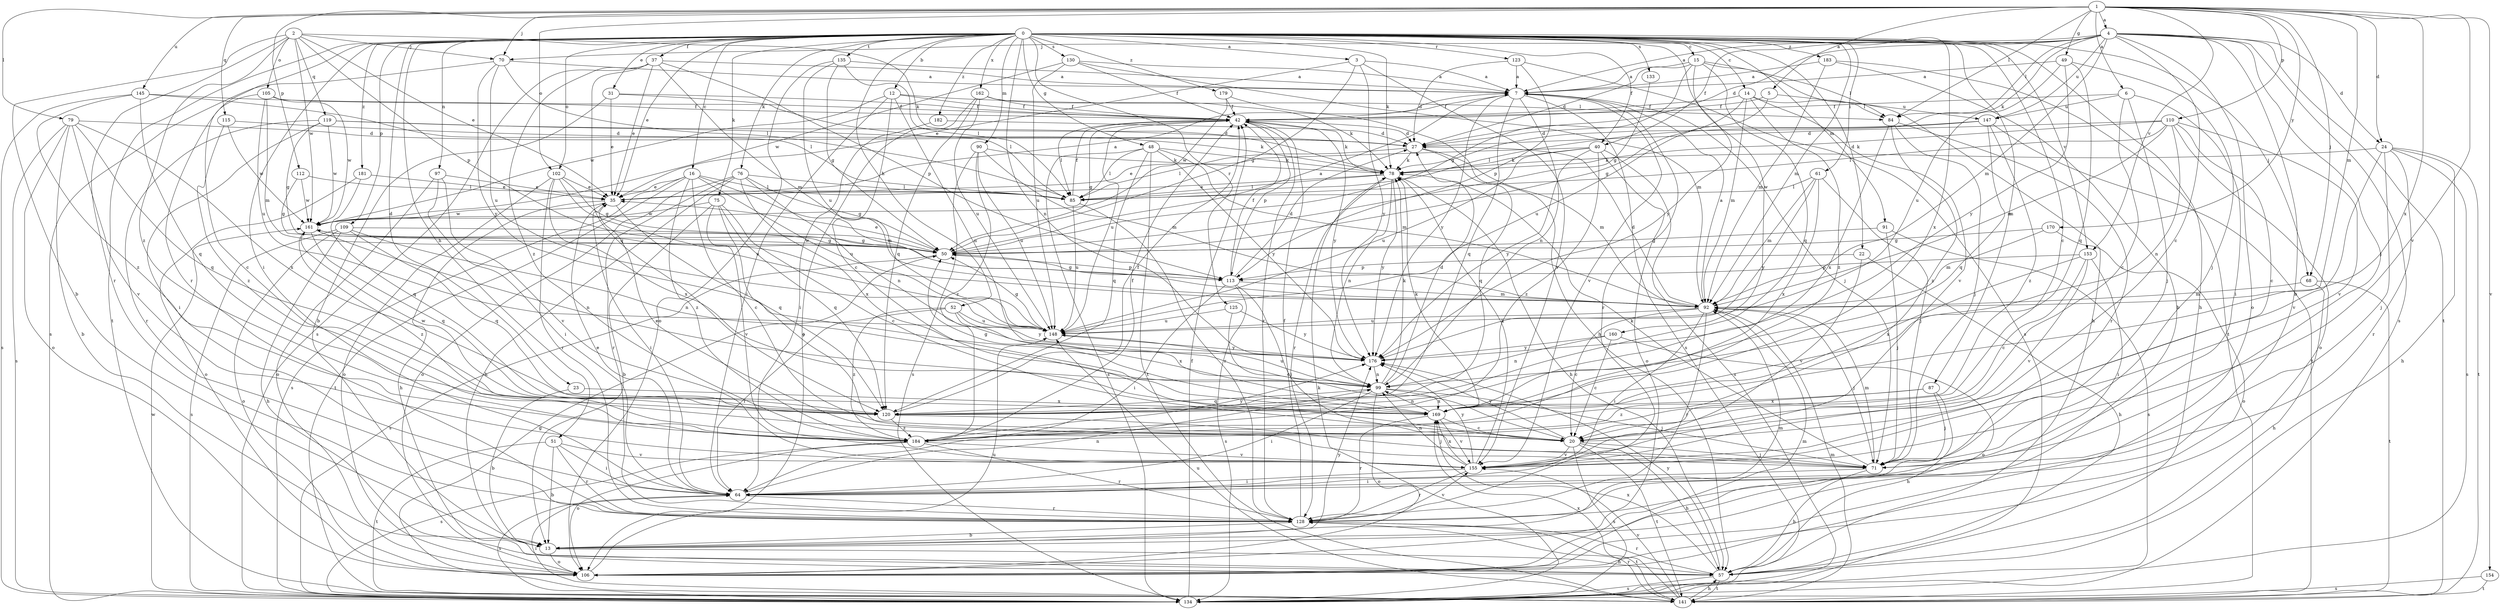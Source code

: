 strict digraph  {
0;
1;
2;
3;
4;
5;
6;
7;
12;
13;
14;
15;
16;
20;
22;
23;
24;
27;
31;
35;
37;
40;
42;
48;
49;
50;
51;
52;
57;
61;
64;
68;
70;
71;
75;
76;
78;
79;
84;
85;
87;
90;
91;
92;
97;
99;
102;
105;
106;
109;
110;
112;
113;
115;
119;
120;
123;
125;
128;
130;
133;
134;
135;
141;
145;
147;
148;
153;
154;
155;
160;
161;
162;
169;
170;
176;
179;
181;
182;
183;
184;
0 -> 3  [label=a];
0 -> 12  [label=b];
0 -> 14  [label=c];
0 -> 15  [label=c];
0 -> 16  [label=c];
0 -> 20  [label=c];
0 -> 22  [label=d];
0 -> 23  [label=d];
0 -> 31  [label=e];
0 -> 35  [label=e];
0 -> 37  [label=f];
0 -> 40  [label=f];
0 -> 48  [label=g];
0 -> 51  [label=h];
0 -> 52  [label=h];
0 -> 57  [label=h];
0 -> 61  [label=i];
0 -> 64  [label=i];
0 -> 68  [label=j];
0 -> 75  [label=k];
0 -> 76  [label=k];
0 -> 78  [label=k];
0 -> 87  [label=m];
0 -> 90  [label=m];
0 -> 91  [label=m];
0 -> 92  [label=m];
0 -> 97  [label=n];
0 -> 99  [label=n];
0 -> 102  [label=o];
0 -> 109  [label=p];
0 -> 123  [label=r];
0 -> 125  [label=r];
0 -> 128  [label=r];
0 -> 130  [label=s];
0 -> 133  [label=s];
0 -> 135  [label=t];
0 -> 141  [label=t];
0 -> 153  [label=v];
0 -> 160  [label=w];
0 -> 162  [label=x];
0 -> 169  [label=x];
0 -> 179  [label=z];
0 -> 181  [label=z];
0 -> 182  [label=z];
0 -> 183  [label=z];
1 -> 4  [label=a];
1 -> 5  [label=a];
1 -> 6  [label=a];
1 -> 24  [label=d];
1 -> 49  [label=g];
1 -> 68  [label=j];
1 -> 70  [label=j];
1 -> 79  [label=l];
1 -> 84  [label=l];
1 -> 92  [label=m];
1 -> 102  [label=o];
1 -> 110  [label=p];
1 -> 112  [label=p];
1 -> 115  [label=q];
1 -> 145  [label=u];
1 -> 153  [label=v];
1 -> 154  [label=v];
1 -> 155  [label=v];
1 -> 169  [label=x];
1 -> 170  [label=y];
2 -> 13  [label=b];
2 -> 35  [label=e];
2 -> 70  [label=j];
2 -> 78  [label=k];
2 -> 105  [label=o];
2 -> 113  [label=p];
2 -> 119  [label=q];
2 -> 128  [label=r];
2 -> 161  [label=w];
2 -> 184  [label=z];
3 -> 7  [label=a];
3 -> 35  [label=e];
3 -> 50  [label=g];
3 -> 155  [label=v];
3 -> 176  [label=y];
4 -> 7  [label=a];
4 -> 13  [label=b];
4 -> 20  [label=c];
4 -> 24  [label=d];
4 -> 27  [label=d];
4 -> 40  [label=f];
4 -> 70  [label=j];
4 -> 71  [label=j];
4 -> 78  [label=k];
4 -> 84  [label=l];
4 -> 92  [label=m];
4 -> 106  [label=o];
4 -> 134  [label=s];
4 -> 141  [label=t];
4 -> 147  [label=u];
5 -> 42  [label=f];
5 -> 50  [label=g];
5 -> 147  [label=u];
6 -> 20  [label=c];
6 -> 42  [label=f];
6 -> 64  [label=i];
6 -> 71  [label=j];
6 -> 147  [label=u];
7 -> 42  [label=f];
7 -> 71  [label=j];
7 -> 99  [label=n];
7 -> 120  [label=q];
7 -> 128  [label=r];
7 -> 134  [label=s];
7 -> 155  [label=v];
7 -> 176  [label=y];
12 -> 20  [label=c];
12 -> 42  [label=f];
12 -> 64  [label=i];
12 -> 84  [label=l];
12 -> 99  [label=n];
12 -> 161  [label=w];
13 -> 57  [label=h];
13 -> 92  [label=m];
13 -> 106  [label=o];
13 -> 176  [label=y];
14 -> 42  [label=f];
14 -> 84  [label=l];
14 -> 92  [label=m];
14 -> 148  [label=u];
14 -> 155  [label=v];
14 -> 184  [label=z];
15 -> 7  [label=a];
15 -> 27  [label=d];
15 -> 50  [label=g];
15 -> 57  [label=h];
15 -> 84  [label=l];
15 -> 120  [label=q];
15 -> 176  [label=y];
16 -> 20  [label=c];
16 -> 35  [label=e];
16 -> 85  [label=l];
16 -> 92  [label=m];
16 -> 134  [label=s];
16 -> 141  [label=t];
16 -> 148  [label=u];
16 -> 184  [label=z];
20 -> 35  [label=e];
20 -> 57  [label=h];
20 -> 71  [label=j];
20 -> 134  [label=s];
20 -> 141  [label=t];
20 -> 155  [label=v];
20 -> 176  [label=y];
22 -> 57  [label=h];
22 -> 113  [label=p];
22 -> 155  [label=v];
23 -> 13  [label=b];
23 -> 169  [label=x];
24 -> 57  [label=h];
24 -> 71  [label=j];
24 -> 78  [label=k];
24 -> 128  [label=r];
24 -> 134  [label=s];
24 -> 141  [label=t];
24 -> 155  [label=v];
27 -> 78  [label=k];
27 -> 85  [label=l];
27 -> 92  [label=m];
27 -> 120  [label=q];
31 -> 13  [label=b];
31 -> 35  [label=e];
31 -> 42  [label=f];
31 -> 85  [label=l];
35 -> 7  [label=a];
35 -> 57  [label=h];
35 -> 64  [label=i];
35 -> 120  [label=q];
35 -> 161  [label=w];
37 -> 7  [label=a];
37 -> 35  [label=e];
37 -> 92  [label=m];
37 -> 113  [label=p];
37 -> 120  [label=q];
37 -> 134  [label=s];
37 -> 184  [label=z];
40 -> 35  [label=e];
40 -> 78  [label=k];
40 -> 106  [label=o];
40 -> 134  [label=s];
40 -> 148  [label=u];
40 -> 176  [label=y];
40 -> 184  [label=z];
42 -> 27  [label=d];
42 -> 50  [label=g];
42 -> 78  [label=k];
42 -> 85  [label=l];
42 -> 113  [label=p];
42 -> 128  [label=r];
42 -> 148  [label=u];
42 -> 176  [label=y];
48 -> 78  [label=k];
48 -> 85  [label=l];
48 -> 92  [label=m];
48 -> 120  [label=q];
48 -> 134  [label=s];
48 -> 141  [label=t];
48 -> 176  [label=y];
49 -> 7  [label=a];
49 -> 71  [label=j];
49 -> 120  [label=q];
49 -> 148  [label=u];
49 -> 176  [label=y];
50 -> 7  [label=a];
50 -> 35  [label=e];
50 -> 113  [label=p];
50 -> 134  [label=s];
50 -> 161  [label=w];
51 -> 13  [label=b];
51 -> 64  [label=i];
51 -> 128  [label=r];
51 -> 141  [label=t];
51 -> 155  [label=v];
52 -> 64  [label=i];
52 -> 148  [label=u];
52 -> 169  [label=x];
52 -> 176  [label=y];
52 -> 184  [label=z];
57 -> 128  [label=r];
57 -> 134  [label=s];
57 -> 141  [label=t];
57 -> 169  [label=x];
57 -> 176  [label=y];
61 -> 71  [label=j];
61 -> 85  [label=l];
61 -> 92  [label=m];
61 -> 169  [label=x];
61 -> 176  [label=y];
64 -> 35  [label=e];
64 -> 99  [label=n];
64 -> 128  [label=r];
64 -> 134  [label=s];
68 -> 57  [label=h];
68 -> 92  [label=m];
68 -> 141  [label=t];
70 -> 7  [label=a];
70 -> 85  [label=l];
70 -> 134  [label=s];
70 -> 148  [label=u];
70 -> 176  [label=y];
71 -> 57  [label=h];
71 -> 64  [label=i];
71 -> 78  [label=k];
71 -> 92  [label=m];
75 -> 13  [label=b];
75 -> 20  [label=c];
75 -> 71  [label=j];
75 -> 120  [label=q];
75 -> 155  [label=v];
75 -> 161  [label=w];
76 -> 50  [label=g];
76 -> 57  [label=h];
76 -> 85  [label=l];
76 -> 99  [label=n];
76 -> 106  [label=o];
76 -> 128  [label=r];
76 -> 169  [label=x];
78 -> 35  [label=e];
78 -> 57  [label=h];
78 -> 85  [label=l];
78 -> 99  [label=n];
78 -> 128  [label=r];
78 -> 176  [label=y];
79 -> 13  [label=b];
79 -> 27  [label=d];
79 -> 106  [label=o];
79 -> 120  [label=q];
79 -> 134  [label=s];
79 -> 155  [label=v];
79 -> 169  [label=x];
84 -> 71  [label=j];
84 -> 128  [label=r];
84 -> 169  [label=x];
84 -> 184  [label=z];
85 -> 42  [label=f];
85 -> 128  [label=r];
85 -> 148  [label=u];
87 -> 57  [label=h];
87 -> 71  [label=j];
87 -> 169  [label=x];
87 -> 184  [label=z];
90 -> 78  [label=k];
90 -> 92  [label=m];
90 -> 134  [label=s];
90 -> 148  [label=u];
90 -> 184  [label=z];
91 -> 50  [label=g];
91 -> 71  [label=j];
91 -> 134  [label=s];
92 -> 7  [label=a];
92 -> 20  [label=c];
92 -> 27  [label=d];
92 -> 64  [label=i];
92 -> 71  [label=j];
92 -> 128  [label=r];
92 -> 148  [label=u];
97 -> 35  [label=e];
97 -> 64  [label=i];
97 -> 106  [label=o];
97 -> 155  [label=v];
99 -> 27  [label=d];
99 -> 64  [label=i];
99 -> 71  [label=j];
99 -> 78  [label=k];
99 -> 106  [label=o];
99 -> 120  [label=q];
99 -> 148  [label=u];
99 -> 169  [label=x];
102 -> 35  [label=e];
102 -> 50  [label=g];
102 -> 106  [label=o];
102 -> 128  [label=r];
102 -> 148  [label=u];
102 -> 169  [label=x];
105 -> 20  [label=c];
105 -> 42  [label=f];
105 -> 92  [label=m];
105 -> 148  [label=u];
105 -> 161  [label=w];
106 -> 92  [label=m];
106 -> 148  [label=u];
109 -> 50  [label=g];
109 -> 57  [label=h];
109 -> 99  [label=n];
109 -> 106  [label=o];
109 -> 120  [label=q];
109 -> 134  [label=s];
110 -> 20  [label=c];
110 -> 27  [label=d];
110 -> 78  [label=k];
110 -> 85  [label=l];
110 -> 92  [label=m];
110 -> 99  [label=n];
110 -> 106  [label=o];
110 -> 155  [label=v];
112 -> 50  [label=g];
112 -> 85  [label=l];
112 -> 161  [label=w];
113 -> 27  [label=d];
113 -> 42  [label=f];
113 -> 50  [label=g];
113 -> 64  [label=i];
113 -> 71  [label=j];
113 -> 92  [label=m];
113 -> 134  [label=s];
115 -> 27  [label=d];
115 -> 161  [label=w];
115 -> 184  [label=z];
119 -> 27  [label=d];
119 -> 50  [label=g];
119 -> 64  [label=i];
119 -> 78  [label=k];
119 -> 128  [label=r];
119 -> 161  [label=w];
120 -> 42  [label=f];
120 -> 71  [label=j];
120 -> 161  [label=w];
120 -> 184  [label=z];
123 -> 7  [label=a];
123 -> 27  [label=d];
123 -> 113  [label=p];
123 -> 134  [label=s];
125 -> 20  [label=c];
125 -> 148  [label=u];
125 -> 176  [label=y];
128 -> 13  [label=b];
128 -> 42  [label=f];
128 -> 141  [label=t];
128 -> 155  [label=v];
130 -> 7  [label=a];
130 -> 42  [label=f];
130 -> 92  [label=m];
130 -> 148  [label=u];
130 -> 161  [label=w];
133 -> 50  [label=g];
134 -> 42  [label=f];
134 -> 78  [label=k];
134 -> 161  [label=w];
135 -> 7  [label=a];
135 -> 50  [label=g];
135 -> 85  [label=l];
135 -> 106  [label=o];
135 -> 148  [label=u];
141 -> 50  [label=g];
141 -> 57  [label=h];
141 -> 64  [label=i];
141 -> 92  [label=m];
141 -> 128  [label=r];
141 -> 148  [label=u];
141 -> 155  [label=v];
141 -> 169  [label=x];
145 -> 42  [label=f];
145 -> 85  [label=l];
145 -> 120  [label=q];
145 -> 134  [label=s];
145 -> 184  [label=z];
147 -> 27  [label=d];
147 -> 85  [label=l];
147 -> 120  [label=q];
147 -> 141  [label=t];
147 -> 184  [label=z];
148 -> 50  [label=g];
148 -> 176  [label=y];
153 -> 20  [label=c];
153 -> 64  [label=i];
153 -> 113  [label=p];
153 -> 155  [label=v];
153 -> 169  [label=x];
154 -> 134  [label=s];
154 -> 141  [label=t];
155 -> 64  [label=i];
155 -> 78  [label=k];
155 -> 99  [label=n];
155 -> 128  [label=r];
155 -> 169  [label=x];
155 -> 176  [label=y];
160 -> 20  [label=c];
160 -> 99  [label=n];
160 -> 106  [label=o];
160 -> 176  [label=y];
161 -> 50  [label=g];
161 -> 99  [label=n];
161 -> 120  [label=q];
161 -> 184  [label=z];
162 -> 42  [label=f];
162 -> 78  [label=k];
162 -> 106  [label=o];
162 -> 120  [label=q];
162 -> 148  [label=u];
169 -> 20  [label=c];
169 -> 50  [label=g];
169 -> 78  [label=k];
169 -> 99  [label=n];
169 -> 128  [label=r];
169 -> 155  [label=v];
170 -> 50  [label=g];
170 -> 92  [label=m];
170 -> 106  [label=o];
176 -> 99  [label=n];
179 -> 42  [label=f];
179 -> 57  [label=h];
179 -> 161  [label=w];
181 -> 35  [label=e];
181 -> 106  [label=o];
181 -> 120  [label=q];
182 -> 27  [label=d];
182 -> 64  [label=i];
183 -> 7  [label=a];
183 -> 13  [label=b];
183 -> 92  [label=m];
183 -> 141  [label=t];
184 -> 42  [label=f];
184 -> 106  [label=o];
184 -> 128  [label=r];
184 -> 134  [label=s];
184 -> 155  [label=v];
184 -> 176  [label=y];
}
